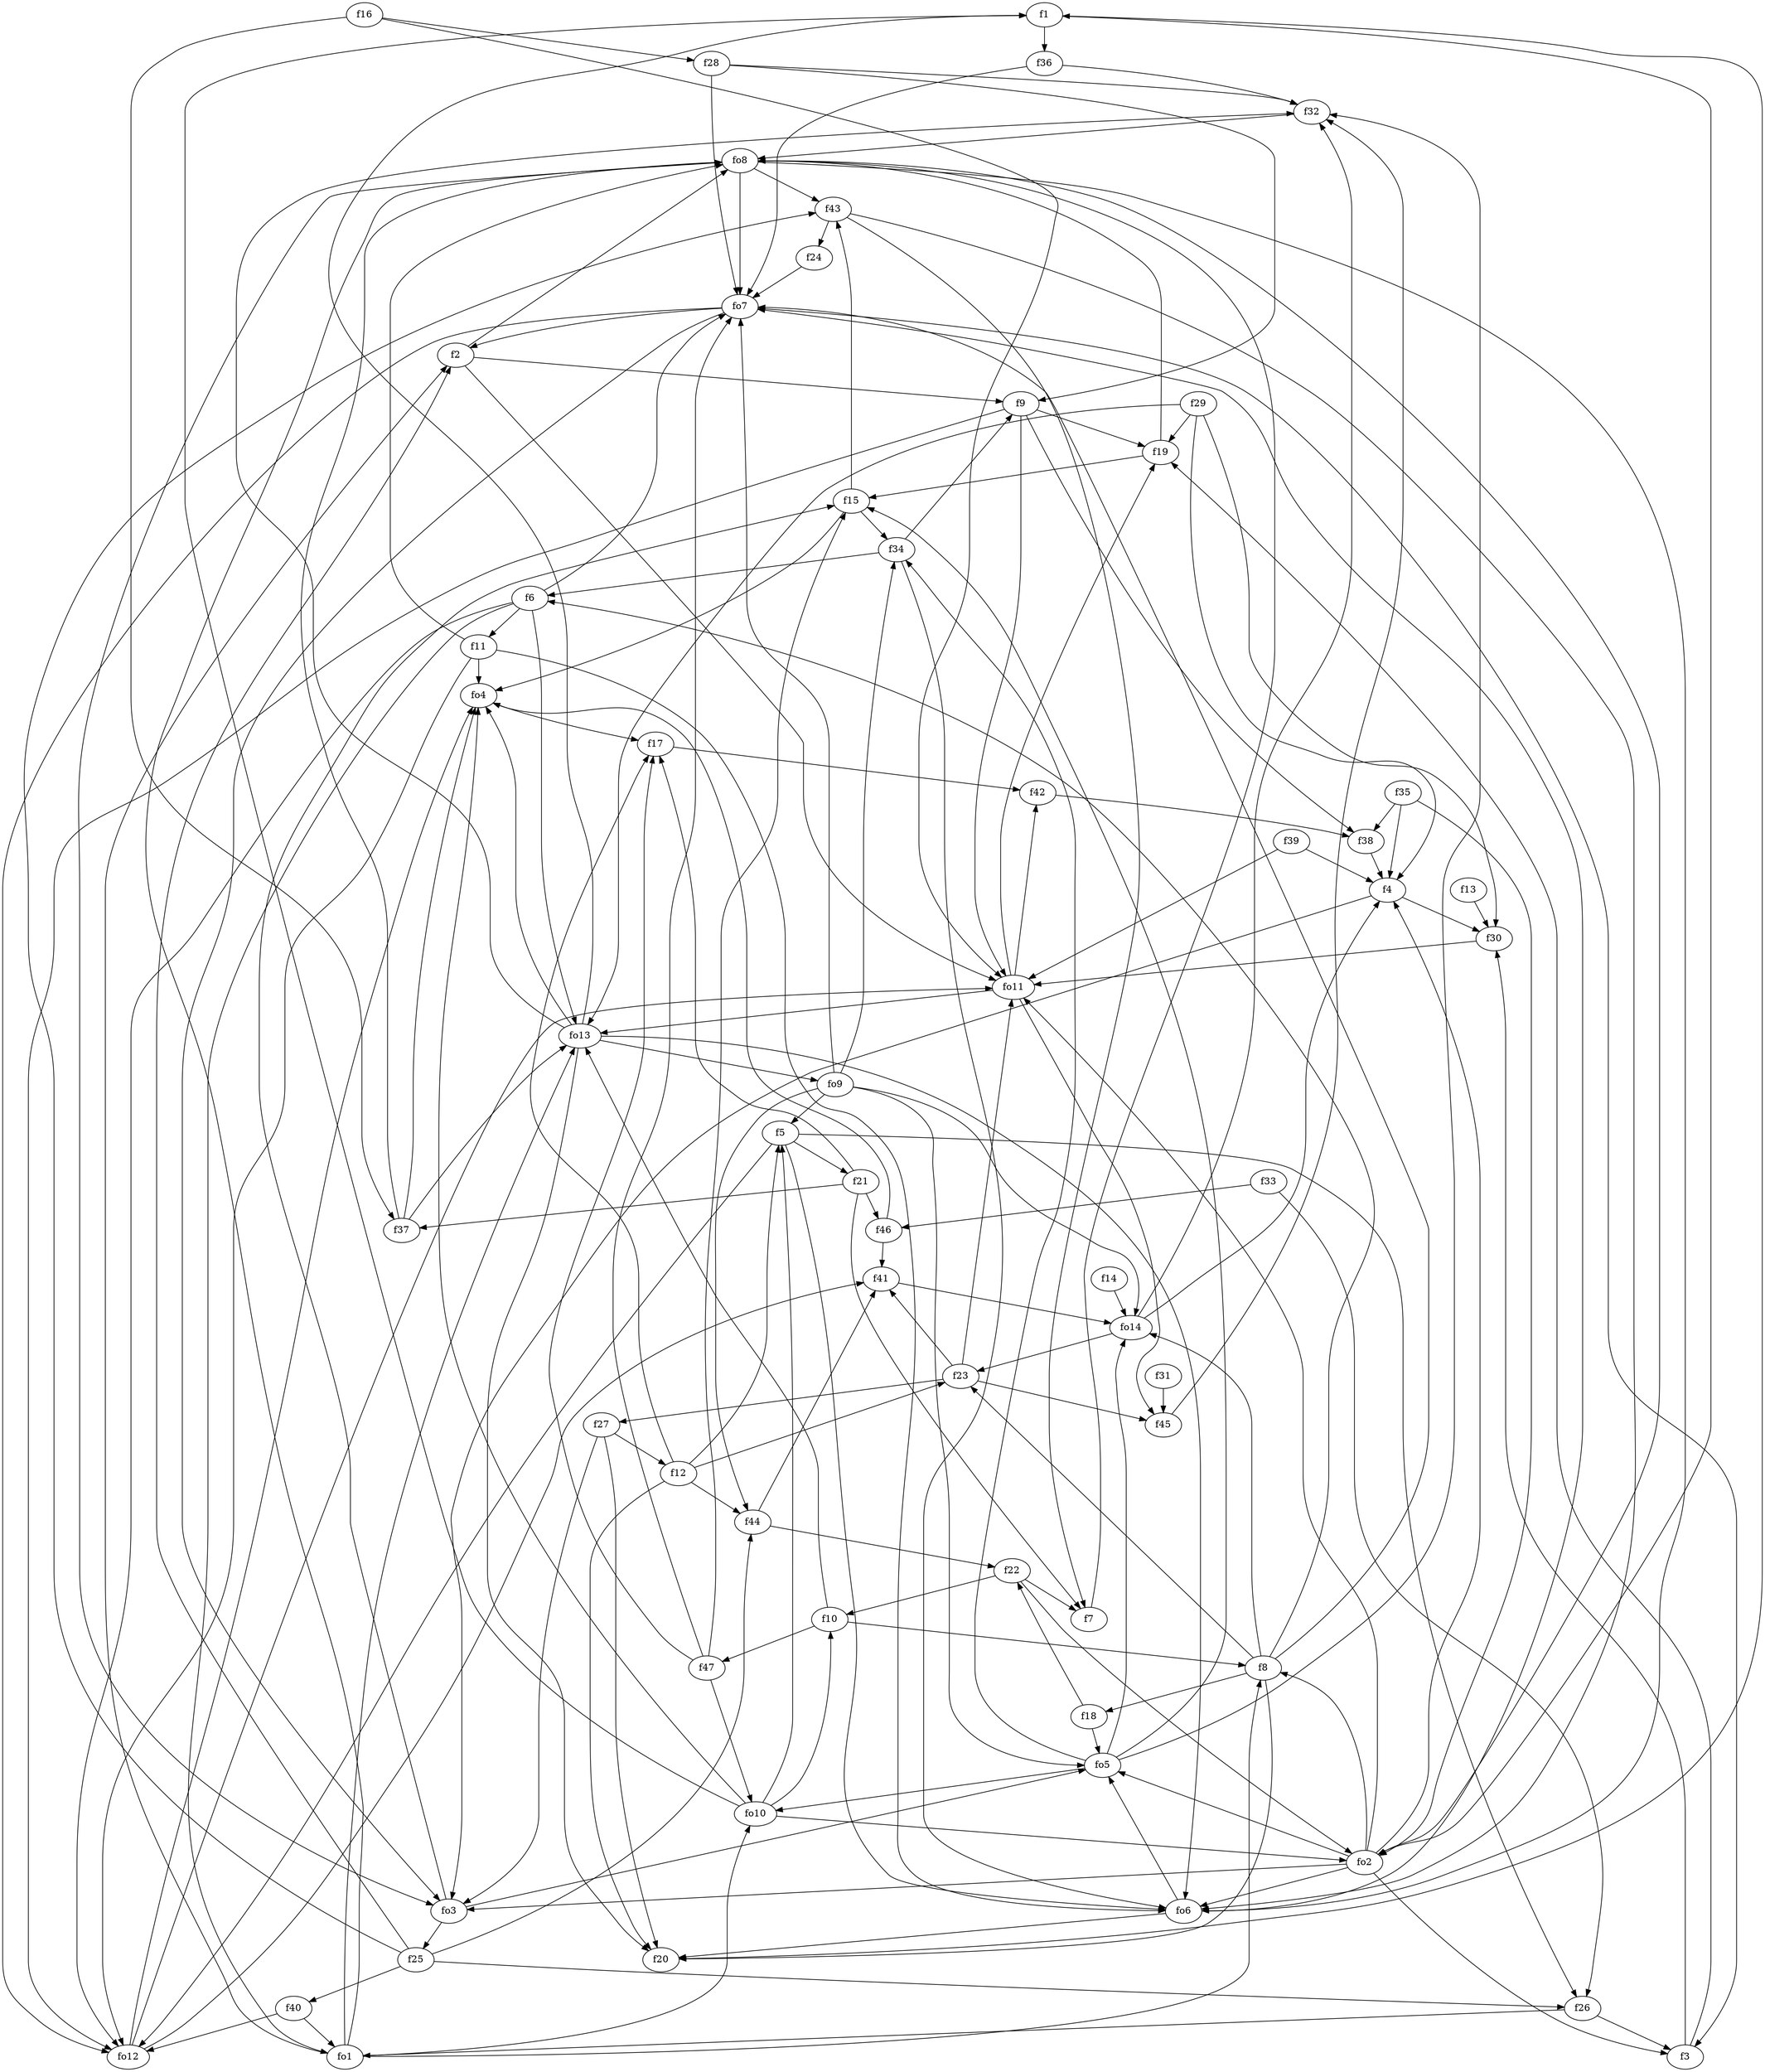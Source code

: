 strict digraph  {
f1;
f2;
f3;
f4;
f5;
f6;
f7;
f8;
f9;
f10;
f11;
f12;
f13;
f14;
f15;
f16;
f17;
f18;
f19;
f20;
f21;
f22;
f23;
f24;
f25;
f26;
f27;
f28;
f29;
f30;
f31;
f32;
f33;
f34;
f35;
f36;
f37;
f38;
f39;
f40;
f41;
f42;
f43;
f44;
f45;
f46;
f47;
fo1;
fo2;
fo3;
fo4;
fo5;
fo6;
fo7;
fo8;
fo9;
fo10;
fo11;
fo12;
fo13;
fo14;
f1 -> f36  [weight=2];
f1 -> fo2  [weight=2];
f2 -> fo8  [weight=2];
f2 -> fo11  [weight=2];
f2 -> f9  [weight=2];
f3 -> f19  [weight=2];
f3 -> f30  [weight=2];
f4 -> f30  [weight=2];
f4 -> fo3  [weight=2];
f5 -> f21  [weight=2];
f5 -> fo6  [weight=2];
f5 -> fo12  [weight=2];
f5 -> f26  [weight=2];
f6 -> fo13  [weight=2];
f6 -> fo12  [weight=2];
f6 -> fo7  [weight=2];
f6 -> f11  [weight=2];
f6 -> fo1  [weight=2];
f7 -> fo8  [weight=2];
f8 -> fo7  [weight=2];
f8 -> f6  [weight=2];
f8 -> f23  [weight=2];
f8 -> f18  [weight=2];
f8 -> fo14  [weight=2];
f8 -> f20  [weight=2];
f9 -> fo12  [weight=2];
f9 -> f19  [weight=2];
f9 -> f38  [weight=2];
f9 -> fo11  [weight=2];
f10 -> fo13  [weight=2];
f10 -> f8  [weight=2];
f10 -> f47  [weight=2];
f11 -> fo4  [weight=2];
f11 -> fo8  [weight=2];
f11 -> fo6  [weight=2];
f11 -> fo12  [weight=2];
f12 -> f17  [weight=2];
f12 -> f20  [weight=2];
f12 -> f23  [weight=2];
f12 -> f44  [weight=2];
f12 -> f5  [weight=2];
f13 -> f30  [weight=2];
f14 -> fo14  [weight=2];
f15 -> f34  [weight=2];
f15 -> f43  [weight=2];
f15 -> fo4  [weight=2];
f16 -> f28  [weight=2];
f16 -> fo11  [weight=2];
f16 -> f37  [weight=2];
f17 -> f42  [weight=2];
f18 -> f22  [weight=2];
f18 -> fo5  [weight=2];
f19 -> f15  [weight=2];
f19 -> fo8  [weight=2];
f20 -> f1  [weight=2];
f21 -> f17  [weight=2];
f21 -> f7  [weight=2];
f21 -> f46  [weight=2];
f21 -> f37  [weight=2];
f22 -> fo2  [weight=2];
f22 -> f10  [weight=2];
f22 -> f7  [weight=2];
f23 -> f45  [weight=2];
f23 -> fo11  [weight=2];
f23 -> f41  [weight=2];
f23 -> f27  [weight=2];
f24 -> fo7  [weight=2];
f25 -> f43  [weight=2];
f25 -> f2  [weight=2];
f25 -> f26  [weight=2];
f25 -> f40  [weight=2];
f25 -> f44  [weight=2];
f26 -> f3  [weight=2];
f26 -> fo1  [weight=2];
f27 -> f12  [weight=2];
f27 -> f20  [weight=2];
f27 -> fo3  [weight=2];
f28 -> f9  [weight=2];
f28 -> f32  [weight=2];
f28 -> fo7  [weight=2];
f29 -> fo13  [weight=2];
f29 -> f4  [weight=2];
f29 -> f30  [weight=2];
f29 -> f19  [weight=2];
f30 -> fo11  [weight=2];
f31 -> f45  [weight=2];
f32 -> fo8  [weight=2];
f33 -> f46  [weight=2];
f33 -> f26  [weight=2];
f34 -> fo6  [weight=2];
f34 -> f9  [weight=2];
f34 -> f6  [weight=2];
f35 -> fo2  [weight=2];
f35 -> f4  [weight=2];
f35 -> f38  [weight=2];
f36 -> fo7  [weight=2];
f36 -> f32  [weight=2];
f37 -> fo13  [weight=2];
f37 -> fo8  [weight=2];
f37 -> fo4  [weight=2];
f38 -> f4  [weight=2];
f39 -> fo11  [weight=2];
f39 -> f4  [weight=2];
f40 -> fo1  [weight=2];
f40 -> fo12  [weight=2];
f41 -> fo14  [weight=2];
f42 -> f38  [weight=2];
f43 -> f7  [weight=2];
f43 -> fo6  [weight=2];
f43 -> f24  [weight=2];
f44 -> f41  [weight=2];
f44 -> f22  [weight=2];
f45 -> f32  [weight=2];
f46 -> f41  [weight=2];
f46 -> fo4  [weight=2];
f47 -> fo10  [weight=2];
f47 -> f17  [weight=2];
f47 -> fo7  [weight=2];
f47 -> f15  [weight=2];
fo1 -> fo10  [weight=2];
fo1 -> f8  [weight=2];
fo1 -> fo13  [weight=2];
fo1 -> f2  [weight=2];
fo1 -> fo8  [weight=2];
fo2 -> fo3  [weight=2];
fo2 -> fo5  [weight=2];
fo2 -> f8  [weight=2];
fo2 -> f3  [weight=2];
fo2 -> f4  [weight=2];
fo2 -> fo6  [weight=2];
fo2 -> fo8  [weight=2];
fo2 -> fo11  [weight=2];
fo3 -> fo5  [weight=2];
fo3 -> f25  [weight=2];
fo3 -> f15  [weight=2];
fo4 -> f17  [weight=2];
fo5 -> fo14  [weight=2];
fo5 -> f32  [weight=2];
fo5 -> fo10  [weight=2];
fo5 -> f15  [weight=2];
fo5 -> f34  [weight=2];
fo6 -> fo7  [weight=2];
fo6 -> f20  [weight=2];
fo6 -> fo5  [weight=2];
fo7 -> f2  [weight=2];
fo7 -> fo3  [weight=2];
fo7 -> f3  [weight=2];
fo7 -> fo12  [weight=2];
fo8 -> f43  [weight=2];
fo8 -> fo3  [weight=2];
fo8 -> fo6  [weight=2];
fo8 -> fo7  [weight=2];
fo9 -> fo7  [weight=2];
fo9 -> f5  [weight=2];
fo9 -> fo14  [weight=2];
fo9 -> fo5  [weight=2];
fo9 -> f44  [weight=2];
fo9 -> f34  [weight=2];
fo10 -> f1  [weight=2];
fo10 -> f10  [weight=2];
fo10 -> f5  [weight=2];
fo10 -> fo2  [weight=2];
fo10 -> fo4  [weight=2];
fo11 -> f42  [weight=2];
fo11 -> f45  [weight=2];
fo11 -> fo13  [weight=2];
fo11 -> f19  [weight=2];
fo12 -> f41  [weight=2];
fo12 -> fo4  [weight=2];
fo12 -> fo11  [weight=2];
fo13 -> fo6  [weight=2];
fo13 -> f20  [weight=2];
fo13 -> fo4  [weight=2];
fo13 -> f1  [weight=2];
fo13 -> f32  [weight=2];
fo13 -> fo9  [weight=2];
fo14 -> f32  [weight=2];
fo14 -> f23  [weight=2];
fo14 -> f4  [weight=2];
}
